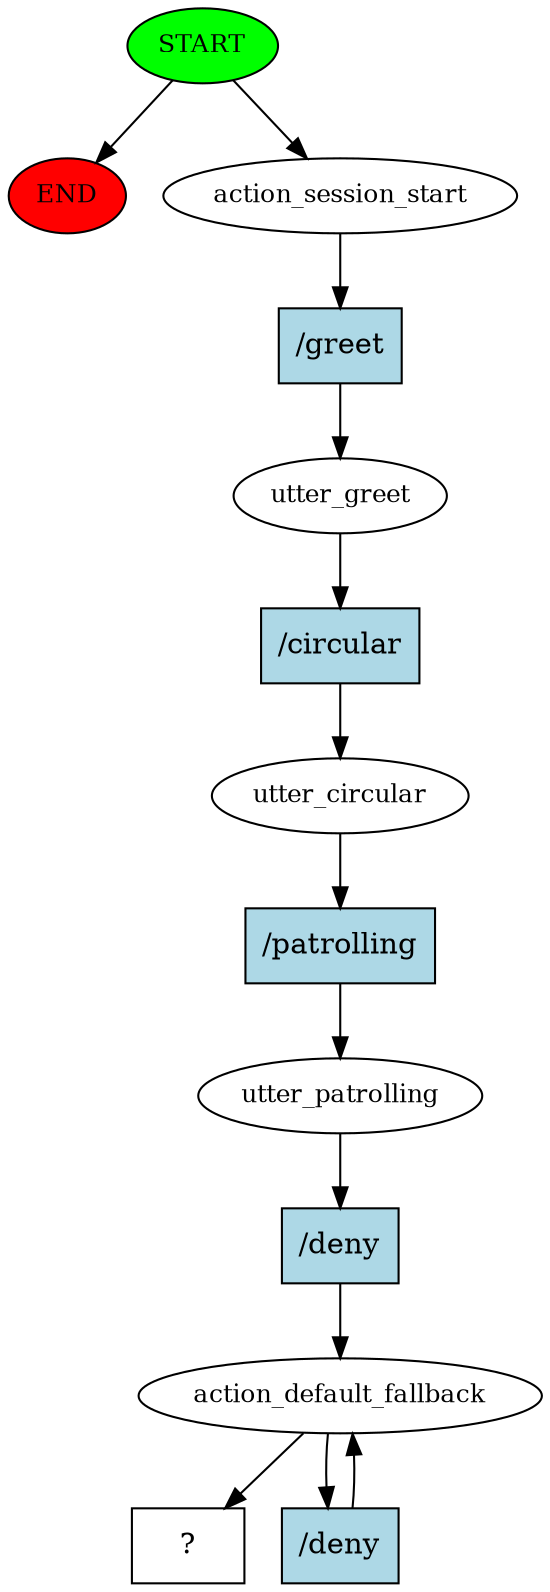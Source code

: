 digraph  {
0 [class="start active", fillcolor=green, fontsize=12, label=START, style=filled];
"-1" [class=end, fillcolor=red, fontsize=12, label=END, style=filled];
1 [class=active, fontsize=12, label=action_session_start];
2 [class=active, fontsize=12, label=utter_greet];
3 [class=active, fontsize=12, label=utter_circular];
4 [class=active, fontsize=12, label=utter_patrolling];
5 [class=active, fontsize=12, label=action_default_fallback];
7 [class="intent dashed active", label="  ?  ", shape=rect];
8 [class="intent active", fillcolor=lightblue, label="/greet", shape=rect, style=filled];
9 [class="intent active", fillcolor=lightblue, label="/circular", shape=rect, style=filled];
10 [class="intent active", fillcolor=lightblue, label="/patrolling", shape=rect, style=filled];
11 [class="intent active", fillcolor=lightblue, label="/deny", shape=rect, style=filled];
12 [class="intent active", fillcolor=lightblue, label="/deny", shape=rect, style=filled];
0 -> "-1"  [class="", key=NONE, label=""];
0 -> 1  [class=active, key=NONE, label=""];
1 -> 8  [class=active, key=0];
2 -> 9  [class=active, key=0];
3 -> 10  [class=active, key=0];
4 -> 11  [class=active, key=0];
5 -> 7  [class=active, key=NONE, label=""];
5 -> 12  [class=active, key=0];
8 -> 2  [class=active, key=0];
9 -> 3  [class=active, key=0];
10 -> 4  [class=active, key=0];
11 -> 5  [class=active, key=0];
12 -> 5  [class=active, key=0];
}
